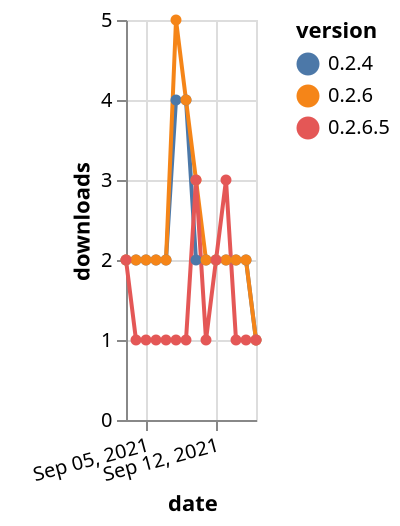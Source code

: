 {"$schema": "https://vega.github.io/schema/vega-lite/v5.json", "description": "A simple bar chart with embedded data.", "data": {"values": [{"date": "2021-09-03", "total": 4444, "delta": 2, "version": "0.2.4"}, {"date": "2021-09-04", "total": 4446, "delta": 2, "version": "0.2.4"}, {"date": "2021-09-05", "total": 4448, "delta": 2, "version": "0.2.4"}, {"date": "2021-09-06", "total": 4450, "delta": 2, "version": "0.2.4"}, {"date": "2021-09-07", "total": 4452, "delta": 2, "version": "0.2.4"}, {"date": "2021-09-08", "total": 4456, "delta": 4, "version": "0.2.4"}, {"date": "2021-09-09", "total": 4460, "delta": 4, "version": "0.2.4"}, {"date": "2021-09-10", "total": 4462, "delta": 2, "version": "0.2.4"}, {"date": "2021-09-11", "total": 4464, "delta": 2, "version": "0.2.4"}, {"date": "2021-09-12", "total": 4466, "delta": 2, "version": "0.2.4"}, {"date": "2021-09-13", "total": 4468, "delta": 2, "version": "0.2.4"}, {"date": "2021-09-14", "total": 4470, "delta": 2, "version": "0.2.4"}, {"date": "2021-09-15", "total": 4472, "delta": 2, "version": "0.2.4"}, {"date": "2021-09-16", "total": 4473, "delta": 1, "version": "0.2.4"}, {"date": "2021-09-03", "total": 3753, "delta": 2, "version": "0.2.6"}, {"date": "2021-09-04", "total": 3755, "delta": 2, "version": "0.2.6"}, {"date": "2021-09-05", "total": 3757, "delta": 2, "version": "0.2.6"}, {"date": "2021-09-06", "total": 3759, "delta": 2, "version": "0.2.6"}, {"date": "2021-09-07", "total": 3761, "delta": 2, "version": "0.2.6"}, {"date": "2021-09-08", "total": 3766, "delta": 5, "version": "0.2.6"}, {"date": "2021-09-09", "total": 3770, "delta": 4, "version": "0.2.6"}, {"date": "2021-09-10", "total": 3773, "delta": 3, "version": "0.2.6"}, {"date": "2021-09-11", "total": 3775, "delta": 2, "version": "0.2.6"}, {"date": "2021-09-12", "total": 3777, "delta": 2, "version": "0.2.6"}, {"date": "2021-09-13", "total": 3779, "delta": 2, "version": "0.2.6"}, {"date": "2021-09-14", "total": 3781, "delta": 2, "version": "0.2.6"}, {"date": "2021-09-15", "total": 3783, "delta": 2, "version": "0.2.6"}, {"date": "2021-09-16", "total": 3784, "delta": 1, "version": "0.2.6"}, {"date": "2021-09-03", "total": 468, "delta": 2, "version": "0.2.6.5"}, {"date": "2021-09-04", "total": 469, "delta": 1, "version": "0.2.6.5"}, {"date": "2021-09-05", "total": 470, "delta": 1, "version": "0.2.6.5"}, {"date": "2021-09-06", "total": 471, "delta": 1, "version": "0.2.6.5"}, {"date": "2021-09-07", "total": 472, "delta": 1, "version": "0.2.6.5"}, {"date": "2021-09-08", "total": 473, "delta": 1, "version": "0.2.6.5"}, {"date": "2021-09-09", "total": 474, "delta": 1, "version": "0.2.6.5"}, {"date": "2021-09-10", "total": 477, "delta": 3, "version": "0.2.6.5"}, {"date": "2021-09-11", "total": 478, "delta": 1, "version": "0.2.6.5"}, {"date": "2021-09-12", "total": 480, "delta": 2, "version": "0.2.6.5"}, {"date": "2021-09-13", "total": 483, "delta": 3, "version": "0.2.6.5"}, {"date": "2021-09-14", "total": 484, "delta": 1, "version": "0.2.6.5"}, {"date": "2021-09-15", "total": 485, "delta": 1, "version": "0.2.6.5"}, {"date": "2021-09-16", "total": 486, "delta": 1, "version": "0.2.6.5"}]}, "width": "container", "mark": {"type": "line", "point": {"filled": true}}, "encoding": {"x": {"field": "date", "type": "temporal", "timeUnit": "yearmonthdate", "title": "date", "axis": {"labelAngle": -15}}, "y": {"field": "delta", "type": "quantitative", "title": "downloads"}, "color": {"field": "version", "type": "nominal"}, "tooltip": {"field": "delta"}}}